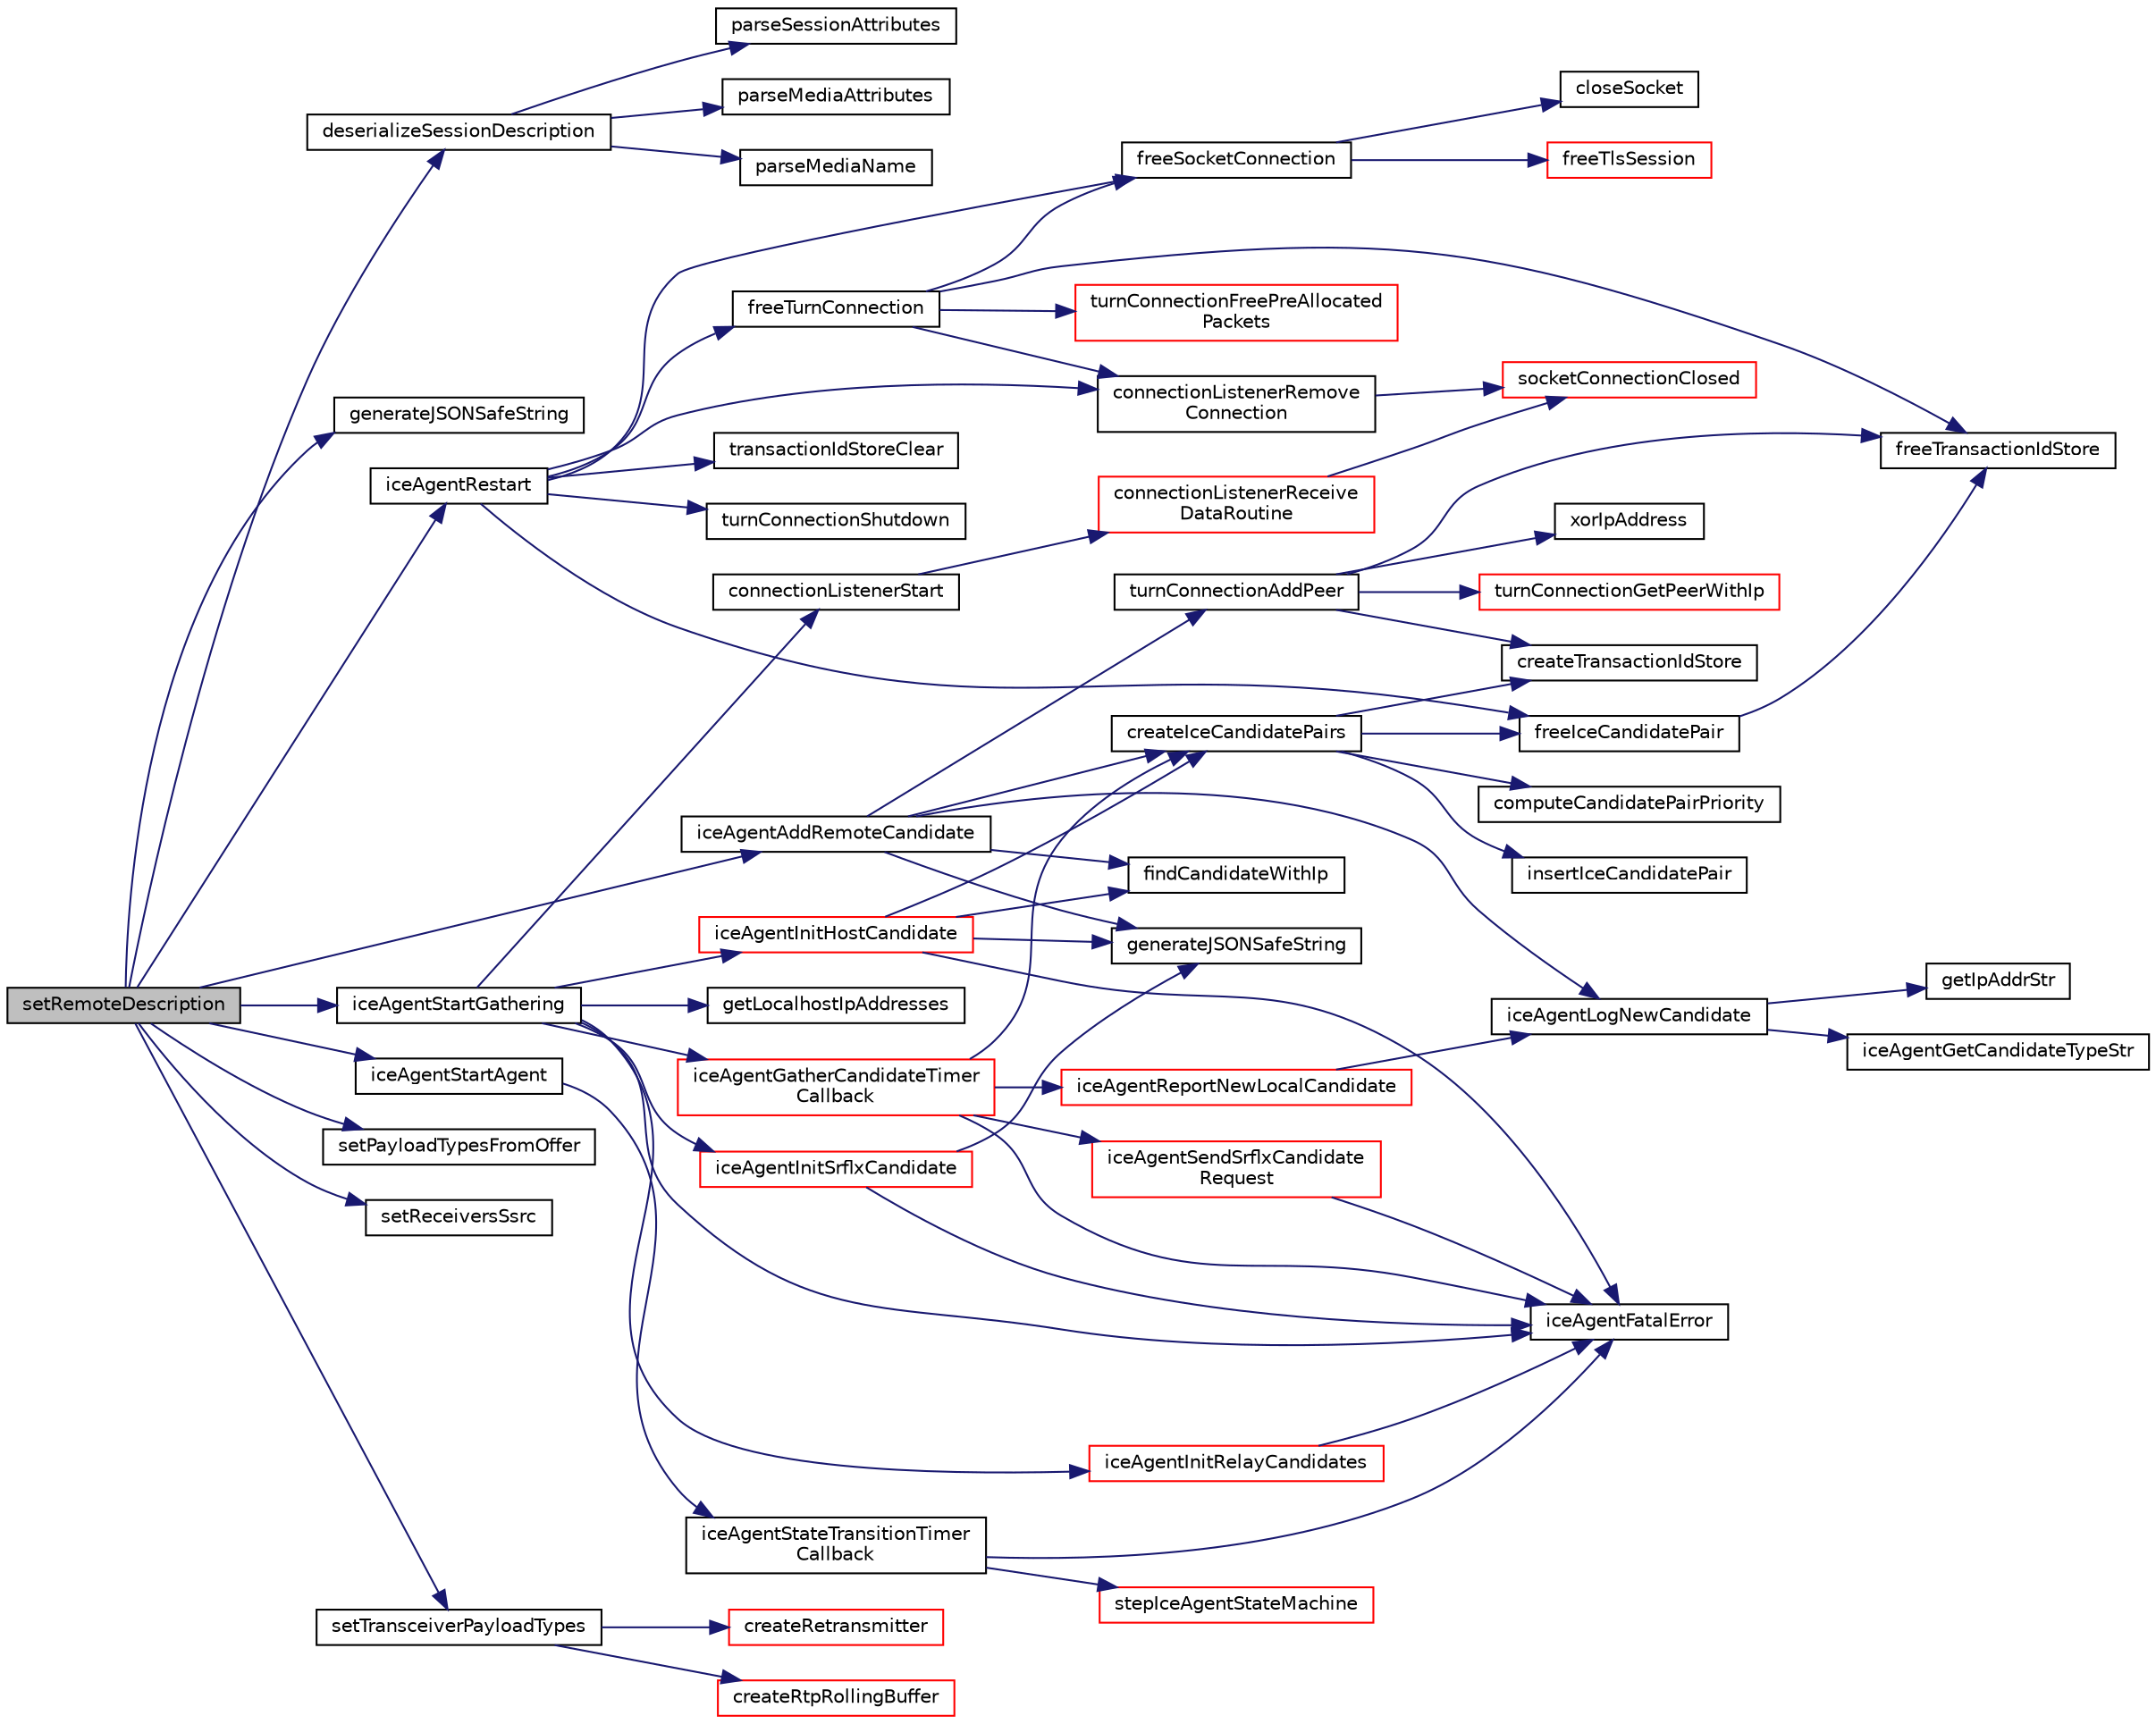 digraph "setRemoteDescription"
{
 // LATEX_PDF_SIZE
  edge [fontname="Helvetica",fontsize="10",labelfontname="Helvetica",labelfontsize="10"];
  node [fontname="Helvetica",fontsize="10",shape=record];
  rankdir="LR";
  Node1 [label="setRemoteDescription",height=0.2,width=0.4,color="black", fillcolor="grey75", style="filled", fontcolor="black",tooltip="Instructs the RtcPeerConnection to apply the supplied RtcSessionDescriptionInit as the remote descrip..."];
  Node1 -> Node2 [color="midnightblue",fontsize="10",style="solid",fontname="Helvetica"];
  Node2 [label="deserializeSessionDescription",height=0.2,width=0.4,color="black", fillcolor="white", style="filled",URL="$Deserialize_8c.html#a9bf1873c4b988e0d50c4fc4322e49f78",tooltip=" "];
  Node2 -> Node3 [color="midnightblue",fontsize="10",style="solid",fontname="Helvetica"];
  Node3 [label="parseMediaAttributes",height=0.2,width=0.4,color="black", fillcolor="white", style="filled",URL="$Deserialize_8c.html#a0f9d711b199b6e6614c89c4189f16ba2",tooltip=" "];
  Node2 -> Node4 [color="midnightblue",fontsize="10",style="solid",fontname="Helvetica"];
  Node4 [label="parseMediaName",height=0.2,width=0.4,color="black", fillcolor="white", style="filled",URL="$Deserialize_8c.html#a1ac042ed524a6cdab914760ff6c0bac1",tooltip=" "];
  Node2 -> Node5 [color="midnightblue",fontsize="10",style="solid",fontname="Helvetica"];
  Node5 [label="parseSessionAttributes",height=0.2,width=0.4,color="black", fillcolor="white", style="filled",URL="$Deserialize_8c.html#a297ed0b51990bce839f7df8d0f7aea2b",tooltip=" "];
  Node1 -> Node6 [color="midnightblue",fontsize="10",style="solid",fontname="Helvetica"];
  Node6 [label="generateJSONSafeString",height=0.2,width=0.4,color="black", fillcolor="white", style="filled",URL="$PeerConnection_8c.html#ad6b6bbcdb7fe1c2959acfdaa64f04e48",tooltip=" "];
  Node1 -> Node7 [color="midnightblue",fontsize="10",style="solid",fontname="Helvetica"];
  Node7 [label="iceAgentAddRemoteCandidate",height=0.2,width=0.4,color="black", fillcolor="white", style="filled",URL="$IceAgent_8c.html#a171a9136edc2fce61acff9476e6046a9",tooltip=" "];
  Node7 -> Node8 [color="midnightblue",fontsize="10",style="solid",fontname="Helvetica"];
  Node8 [label="createIceCandidatePairs",height=0.2,width=0.4,color="black", fillcolor="white", style="filled",URL="$IceAgent_8c.html#ab4a5a8ab78cd23b15d19ef7a25da80ca",tooltip=" "];
  Node8 -> Node9 [color="midnightblue",fontsize="10",style="solid",fontname="Helvetica"];
  Node9 [label="computeCandidatePairPriority",height=0.2,width=0.4,color="black", fillcolor="white", style="filled",URL="$IceAgent_8c.html#aea82ec5c31f92655c535153ae0c9ed85",tooltip=" "];
  Node8 -> Node10 [color="midnightblue",fontsize="10",style="solid",fontname="Helvetica"];
  Node10 [label="createTransactionIdStore",height=0.2,width=0.4,color="black", fillcolor="white", style="filled",URL="$IceUtils_8c.html#a253397f5ac2ab54ecf549f88096ed942",tooltip=" "];
  Node8 -> Node11 [color="midnightblue",fontsize="10",style="solid",fontname="Helvetica"];
  Node11 [label="freeIceCandidatePair",height=0.2,width=0.4,color="black", fillcolor="white", style="filled",URL="$IceAgent_8c.html#a76f0508cf719814537ce707e3f524407",tooltip=" "];
  Node11 -> Node12 [color="midnightblue",fontsize="10",style="solid",fontname="Helvetica"];
  Node12 [label="freeTransactionIdStore",height=0.2,width=0.4,color="black", fillcolor="white", style="filled",URL="$IceUtils_8c.html#aed9b171e0c60584515c04c5dd47dd112",tooltip=" "];
  Node8 -> Node13 [color="midnightblue",fontsize="10",style="solid",fontname="Helvetica"];
  Node13 [label="insertIceCandidatePair",height=0.2,width=0.4,color="black", fillcolor="white", style="filled",URL="$IceAgent_8c.html#a6ca5e01bae7b2cd4b4cd6b949350ec65",tooltip=" "];
  Node7 -> Node14 [color="midnightblue",fontsize="10",style="solid",fontname="Helvetica"];
  Node14 [label="findCandidateWithIp",height=0.2,width=0.4,color="black", fillcolor="white", style="filled",URL="$IceAgent_8c.html#ae97f6da7fb4eb6477b7e398ff51ee91d",tooltip=" "];
  Node7 -> Node15 [color="midnightblue",fontsize="10",style="solid",fontname="Helvetica"];
  Node15 [label="generateJSONSafeString",height=0.2,width=0.4,color="black", fillcolor="white", style="filled",URL="$Include__i_8h.html#ab79572313888fc60c5f81fb85abee745",tooltip=" "];
  Node7 -> Node16 [color="midnightblue",fontsize="10",style="solid",fontname="Helvetica"];
  Node16 [label="iceAgentLogNewCandidate",height=0.2,width=0.4,color="black", fillcolor="white", style="filled",URL="$IceAgent_8c.html#ad1a8fa09d399bfa78a7a76cb00c25c8c",tooltip=" "];
  Node16 -> Node17 [color="midnightblue",fontsize="10",style="solid",fontname="Helvetica"];
  Node17 [label="getIpAddrStr",height=0.2,width=0.4,color="black", fillcolor="white", style="filled",URL="$Network_8c.html#afaa547109e09c5a34437553b7258e818",tooltip=" "];
  Node16 -> Node18 [color="midnightblue",fontsize="10",style="solid",fontname="Helvetica"];
  Node18 [label="iceAgentGetCandidateTypeStr",height=0.2,width=0.4,color="black", fillcolor="white", style="filled",URL="$IceAgent_8c.html#a58c93902e850d579024bde109e85ab8b",tooltip=" "];
  Node7 -> Node19 [color="midnightblue",fontsize="10",style="solid",fontname="Helvetica"];
  Node19 [label="turnConnectionAddPeer",height=0.2,width=0.4,color="black", fillcolor="white", style="filled",URL="$TurnConnection_8c.html#a4f67b773202384cba95d1390981aa127",tooltip=" "];
  Node19 -> Node10 [color="midnightblue",fontsize="10",style="solid",fontname="Helvetica"];
  Node19 -> Node12 [color="midnightblue",fontsize="10",style="solid",fontname="Helvetica"];
  Node19 -> Node20 [color="midnightblue",fontsize="10",style="solid",fontname="Helvetica"];
  Node20 [label="turnConnectionGetPeerWithIp",height=0.2,width=0.4,color="red", fillcolor="white", style="filled",URL="$TurnConnection_8c.html#a9554f30fbafbccca935277837ee1b2dc",tooltip=" "];
  Node19 -> Node22 [color="midnightblue",fontsize="10",style="solid",fontname="Helvetica"];
  Node22 [label="xorIpAddress",height=0.2,width=0.4,color="black", fillcolor="white", style="filled",URL="$Stun_8c.html#a086d658c6275e5a5161934025b070c24",tooltip=" "];
  Node1 -> Node23 [color="midnightblue",fontsize="10",style="solid",fontname="Helvetica"];
  Node23 [label="iceAgentRestart",height=0.2,width=0.4,color="black", fillcolor="white", style="filled",URL="$IceAgent_8c.html#a311a951cf965e83e76372560f2ce1c0f",tooltip=" "];
  Node23 -> Node24 [color="midnightblue",fontsize="10",style="solid",fontname="Helvetica"];
  Node24 [label="connectionListenerRemove\lConnection",height=0.2,width=0.4,color="black", fillcolor="white", style="filled",URL="$ConnectionListener_8c.html#aadef069d7cf4137e975a3d91c8a46400",tooltip=" "];
  Node24 -> Node25 [color="midnightblue",fontsize="10",style="solid",fontname="Helvetica"];
  Node25 [label="socketConnectionClosed",height=0.2,width=0.4,color="red", fillcolor="white", style="filled",URL="$SocketConnection_8c.html#ae1067d81a0037b1cb7e2275d55b554a4",tooltip=" "];
  Node23 -> Node11 [color="midnightblue",fontsize="10",style="solid",fontname="Helvetica"];
  Node23 -> Node28 [color="midnightblue",fontsize="10",style="solid",fontname="Helvetica"];
  Node28 [label="freeSocketConnection",height=0.2,width=0.4,color="black", fillcolor="white", style="filled",URL="$SocketConnection_8c.html#aeea1e134b1c24f7138c4784b9b146e6b",tooltip=" "];
  Node28 -> Node29 [color="midnightblue",fontsize="10",style="solid",fontname="Helvetica"];
  Node29 [label="closeSocket",height=0.2,width=0.4,color="black", fillcolor="white", style="filled",URL="$Network_8c.html#a8c64aed52ea980830d0f9db66fc93e1b",tooltip=" "];
  Node28 -> Node30 [color="midnightblue",fontsize="10",style="solid",fontname="Helvetica"];
  Node30 [label="freeTlsSession",height=0.2,width=0.4,color="red", fillcolor="white", style="filled",URL="$Tls_8h.html#a5913d6c2f44307241d2402af463f9fec",tooltip=" "];
  Node23 -> Node33 [color="midnightblue",fontsize="10",style="solid",fontname="Helvetica"];
  Node33 [label="freeTurnConnection",height=0.2,width=0.4,color="black", fillcolor="white", style="filled",URL="$TurnConnection_8c.html#aae1ee157e839fde1869e664af4424c6a",tooltip=" "];
  Node33 -> Node24 [color="midnightblue",fontsize="10",style="solid",fontname="Helvetica"];
  Node33 -> Node28 [color="midnightblue",fontsize="10",style="solid",fontname="Helvetica"];
  Node33 -> Node12 [color="midnightblue",fontsize="10",style="solid",fontname="Helvetica"];
  Node33 -> Node34 [color="midnightblue",fontsize="10",style="solid",fontname="Helvetica"];
  Node34 [label="turnConnectionFreePreAllocated\lPackets",height=0.2,width=0.4,color="red", fillcolor="white", style="filled",URL="$TurnConnection_8c.html#aad130b1edfa1b039733e0595c43ffd39",tooltip=" "];
  Node23 -> Node36 [color="midnightblue",fontsize="10",style="solid",fontname="Helvetica"];
  Node36 [label="transactionIdStoreClear",height=0.2,width=0.4,color="black", fillcolor="white", style="filled",URL="$IceUtils_8c.html#a5b4d042f26dbfd3ca5972e42fde7886e",tooltip=" "];
  Node23 -> Node37 [color="midnightblue",fontsize="10",style="solid",fontname="Helvetica"];
  Node37 [label="turnConnectionShutdown",height=0.2,width=0.4,color="black", fillcolor="white", style="filled",URL="$TurnConnection_8c.html#acafa7ed7d0b238b1a6b27a78280712f8",tooltip=" "];
  Node1 -> Node38 [color="midnightblue",fontsize="10",style="solid",fontname="Helvetica"];
  Node38 [label="iceAgentStartAgent",height=0.2,width=0.4,color="black", fillcolor="white", style="filled",URL="$IceAgent_8c.html#a894a673b0d93481073b162618f9b13ab",tooltip=" "];
  Node38 -> Node39 [color="midnightblue",fontsize="10",style="solid",fontname="Helvetica"];
  Node39 [label="iceAgentStateTransitionTimer\lCallback",height=0.2,width=0.4,color="black", fillcolor="white", style="filled",URL="$IceAgent_8c.html#a2f522a35fb5fa170a4d14f5b7ae0d82b",tooltip=" "];
  Node39 -> Node40 [color="midnightblue",fontsize="10",style="solid",fontname="Helvetica"];
  Node40 [label="iceAgentFatalError",height=0.2,width=0.4,color="black", fillcolor="white", style="filled",URL="$IceAgent_8c.html#ae7e2880108aafbf93c4f092712d86500",tooltip=" "];
  Node39 -> Node41 [color="midnightblue",fontsize="10",style="solid",fontname="Helvetica"];
  Node41 [label="stepIceAgentStateMachine",height=0.2,width=0.4,color="red", fillcolor="white", style="filled",URL="$IceAgentStateMachine_8c.html#ab2f128f30a07f8c52dde649654fc8ff7",tooltip=" "];
  Node1 -> Node43 [color="midnightblue",fontsize="10",style="solid",fontname="Helvetica"];
  Node43 [label="iceAgentStartGathering",height=0.2,width=0.4,color="black", fillcolor="white", style="filled",URL="$IceAgent_8c.html#a89dd4cb4f8c55e2d376df8c33f300e80",tooltip=" "];
  Node43 -> Node44 [color="midnightblue",fontsize="10",style="solid",fontname="Helvetica"];
  Node44 [label="connectionListenerStart",height=0.2,width=0.4,color="black", fillcolor="white", style="filled",URL="$ConnectionListener_8c.html#ac6b964c533b9932afd35358f2b49f5a8",tooltip=" "];
  Node44 -> Node45 [color="midnightblue",fontsize="10",style="solid",fontname="Helvetica"];
  Node45 [label="connectionListenerReceive\lDataRoutine",height=0.2,width=0.4,color="red", fillcolor="white", style="filled",URL="$ConnectionListener_8c.html#ad4b0c7229cc56aa8bc3eaef7d75c2ab7",tooltip=" "];
  Node45 -> Node25 [color="midnightblue",fontsize="10",style="solid",fontname="Helvetica"];
  Node43 -> Node50 [color="midnightblue",fontsize="10",style="solid",fontname="Helvetica"];
  Node50 [label="getLocalhostIpAddresses",height=0.2,width=0.4,color="black", fillcolor="white", style="filled",URL="$Network_8c.html#af820d6b23302a71997eef32ee415257b",tooltip=" "];
  Node43 -> Node40 [color="midnightblue",fontsize="10",style="solid",fontname="Helvetica"];
  Node43 -> Node51 [color="midnightblue",fontsize="10",style="solid",fontname="Helvetica"];
  Node51 [label="iceAgentGatherCandidateTimer\lCallback",height=0.2,width=0.4,color="red", fillcolor="white", style="filled",URL="$IceAgent_8c.html#a29472fae79b73dc335a310925493391c",tooltip=" "];
  Node51 -> Node8 [color="midnightblue",fontsize="10",style="solid",fontname="Helvetica"];
  Node51 -> Node40 [color="midnightblue",fontsize="10",style="solid",fontname="Helvetica"];
  Node51 -> Node52 [color="midnightblue",fontsize="10",style="solid",fontname="Helvetica"];
  Node52 [label="iceAgentReportNewLocalCandidate",height=0.2,width=0.4,color="red", fillcolor="white", style="filled",URL="$IceAgent_8c.html#a8d260bf39b4cc9f87830fd024a333b17",tooltip=" "];
  Node52 -> Node16 [color="midnightblue",fontsize="10",style="solid",fontname="Helvetica"];
  Node51 -> Node54 [color="midnightblue",fontsize="10",style="solid",fontname="Helvetica"];
  Node54 [label="iceAgentSendSrflxCandidate\lRequest",height=0.2,width=0.4,color="red", fillcolor="white", style="filled",URL="$IceAgent_8c.html#a583c41d4f3e61dc23128f306f586d089",tooltip=" "];
  Node54 -> Node40 [color="midnightblue",fontsize="10",style="solid",fontname="Helvetica"];
  Node43 -> Node71 [color="midnightblue",fontsize="10",style="solid",fontname="Helvetica"];
  Node71 [label="iceAgentInitHostCandidate",height=0.2,width=0.4,color="red", fillcolor="white", style="filled",URL="$IceAgent_8c.html#a404897a5797a45ca76444ee244c5b760",tooltip=" "];
  Node71 -> Node8 [color="midnightblue",fontsize="10",style="solid",fontname="Helvetica"];
  Node71 -> Node14 [color="midnightblue",fontsize="10",style="solid",fontname="Helvetica"];
  Node71 -> Node15 [color="midnightblue",fontsize="10",style="solid",fontname="Helvetica"];
  Node71 -> Node40 [color="midnightblue",fontsize="10",style="solid",fontname="Helvetica"];
  Node43 -> Node89 [color="midnightblue",fontsize="10",style="solid",fontname="Helvetica"];
  Node89 [label="iceAgentInitRelayCandidates",height=0.2,width=0.4,color="red", fillcolor="white", style="filled",URL="$IceAgent_8c.html#a888fc1a2a5c2fe190f30db87c85c6759",tooltip=" "];
  Node89 -> Node40 [color="midnightblue",fontsize="10",style="solid",fontname="Helvetica"];
  Node43 -> Node131 [color="midnightblue",fontsize="10",style="solid",fontname="Helvetica"];
  Node131 [label="iceAgentInitSrflxCandidate",height=0.2,width=0.4,color="red", fillcolor="white", style="filled",URL="$IceAgent_8c.html#a0a39b316e5aff662b257648e97e53146",tooltip=" "];
  Node131 -> Node15 [color="midnightblue",fontsize="10",style="solid",fontname="Helvetica"];
  Node131 -> Node40 [color="midnightblue",fontsize="10",style="solid",fontname="Helvetica"];
  Node1 -> Node132 [color="midnightblue",fontsize="10",style="solid",fontname="Helvetica"];
  Node132 [label="setPayloadTypesFromOffer",height=0.2,width=0.4,color="black", fillcolor="white", style="filled",URL="$SessionDescription_8c.html#a096bc3b0730b734179e32400b5dc3b0d",tooltip=" "];
  Node1 -> Node133 [color="midnightblue",fontsize="10",style="solid",fontname="Helvetica"];
  Node133 [label="setReceiversSsrc",height=0.2,width=0.4,color="black", fillcolor="white", style="filled",URL="$SessionDescription_8c.html#a4508c3a2309e38520b374120e8db44b1",tooltip=" "];
  Node1 -> Node134 [color="midnightblue",fontsize="10",style="solid",fontname="Helvetica"];
  Node134 [label="setTransceiverPayloadTypes",height=0.2,width=0.4,color="black", fillcolor="white", style="filled",URL="$SessionDescription_8c.html#ade806b0787e4279fa50c746632aeb57b",tooltip=" "];
  Node134 -> Node135 [color="midnightblue",fontsize="10",style="solid",fontname="Helvetica"];
  Node135 [label="createRetransmitter",height=0.2,width=0.4,color="red", fillcolor="white", style="filled",URL="$Retransimitter_8c.html#aaad5339168322ac5d7c1cc017fbe982d",tooltip=" "];
  Node134 -> Node137 [color="midnightblue",fontsize="10",style="solid",fontname="Helvetica"];
  Node137 [label="createRtpRollingBuffer",height=0.2,width=0.4,color="red", fillcolor="white", style="filled",URL="$RtpRollingBuffer_8c.html#ab547d56aacb2300e966ecf2257455aa8",tooltip=" "];
}
